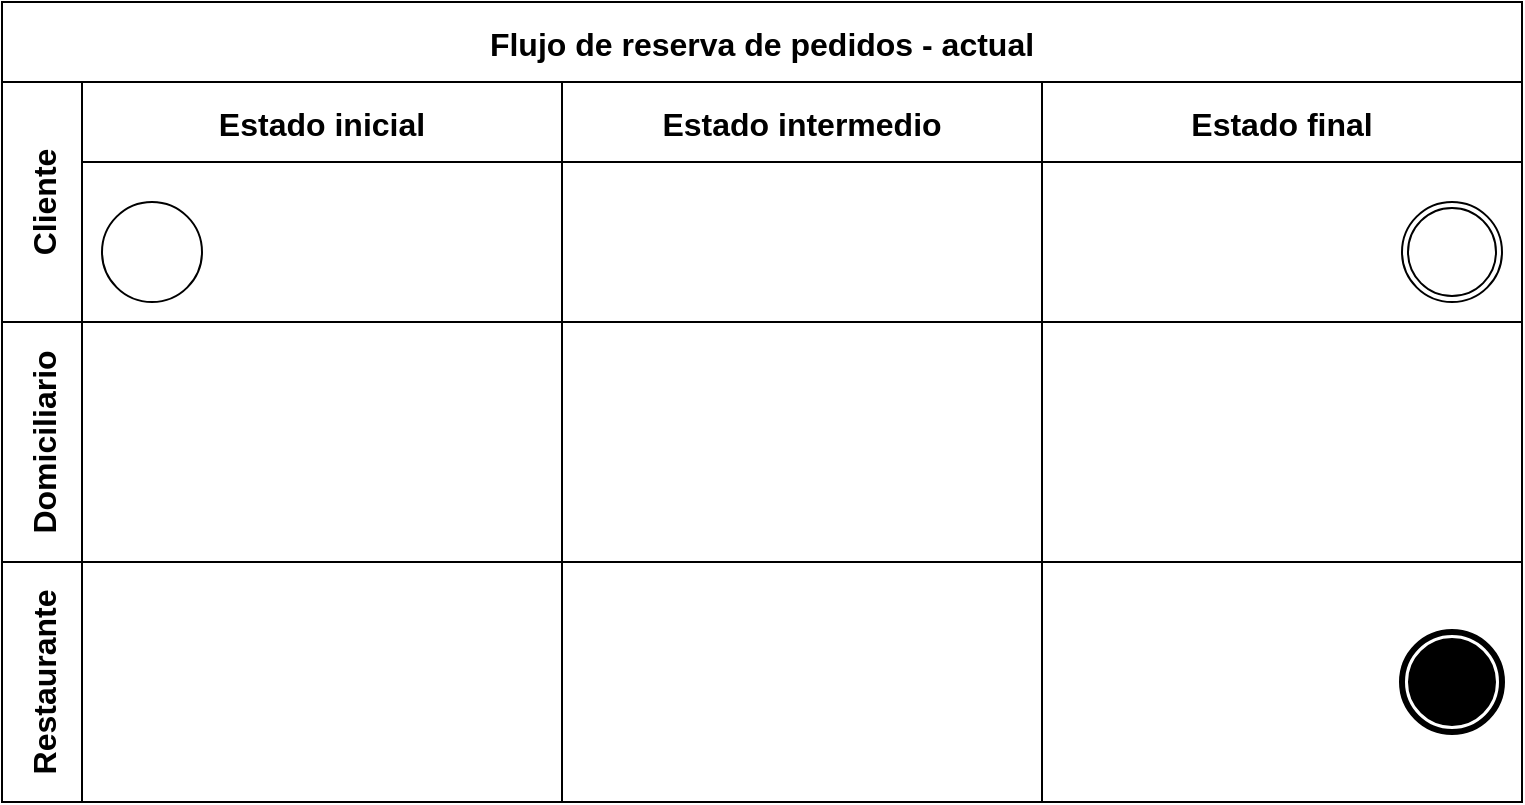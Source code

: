<mxfile version="24.7.6">
  <diagram name="Pedido" id="REKdLIfAXu_koLJIikVS">
    <mxGraphModel dx="1434" dy="772" grid="1" gridSize="10" guides="1" tooltips="1" connect="1" arrows="1" fold="1" page="1" pageScale="1" pageWidth="827" pageHeight="1169" math="0" shadow="0">
      <root>
        <mxCell id="0" />
        <mxCell id="1" parent="0" />
        <mxCell id="0LefhgFXuKDPl-MFg7bo-1" value="Flujo de reserva de pedidos - actual" style="shape=table;childLayout=tableLayout;startSize=40;collapsible=0;recursiveResize=0;expand=0;fontSize=16;fontStyle=1" vertex="1" parent="1">
          <mxGeometry x="40" y="200" width="760" height="400" as="geometry" />
        </mxCell>
        <mxCell id="0LefhgFXuKDPl-MFg7bo-2" value="Cliente" style="shape=tableRow;horizontal=0;swimlaneHead=0;swimlaneBody=0;top=0;left=0;strokeColor=inherit;bottom=0;right=0;dropTarget=0;fontStyle=1;fillColor=none;points=[[0,0.5],[1,0.5]];portConstraint=eastwest;startSize=40;collapsible=0;recursiveResize=0;expand=0;fontSize=16;" vertex="1" parent="0LefhgFXuKDPl-MFg7bo-1">
          <mxGeometry y="40" width="760" height="120" as="geometry" />
        </mxCell>
        <mxCell id="0LefhgFXuKDPl-MFg7bo-3" value="Estado inicial" style="swimlane;swimlaneHead=0;swimlaneBody=0;fontStyle=1;strokeColor=inherit;connectable=0;fillColor=none;startSize=40;collapsible=0;recursiveResize=0;expand=0;fontSize=16;" vertex="1" parent="0LefhgFXuKDPl-MFg7bo-2">
          <mxGeometry x="40" width="240" height="120" as="geometry">
            <mxRectangle width="240" height="120" as="alternateBounds" />
          </mxGeometry>
        </mxCell>
        <mxCell id="0LefhgFXuKDPl-MFg7bo-14" value="" style="points=[[0.145,0.145,0],[0.5,0,0],[0.855,0.145,0],[1,0.5,0],[0.855,0.855,0],[0.5,1,0],[0.145,0.855,0],[0,0.5,0]];shape=mxgraph.bpmn.event;html=1;verticalLabelPosition=bottom;labelBackgroundColor=#ffffff;verticalAlign=top;align=center;perimeter=ellipsePerimeter;outlineConnect=0;aspect=fixed;outline=standard;symbol=general;" vertex="1" parent="0LefhgFXuKDPl-MFg7bo-3">
          <mxGeometry x="10" y="60" width="50" height="50" as="geometry" />
        </mxCell>
        <mxCell id="0LefhgFXuKDPl-MFg7bo-4" value="Estado intermedio" style="swimlane;swimlaneHead=0;swimlaneBody=0;fontStyle=1;strokeColor=inherit;connectable=0;fillColor=none;startSize=40;collapsible=0;recursiveResize=0;expand=0;fontSize=16;" vertex="1" parent="0LefhgFXuKDPl-MFg7bo-2">
          <mxGeometry x="280" width="240" height="120" as="geometry">
            <mxRectangle width="240" height="120" as="alternateBounds" />
          </mxGeometry>
        </mxCell>
        <mxCell id="0LefhgFXuKDPl-MFg7bo-5" value="Estado final" style="swimlane;swimlaneHead=0;swimlaneBody=0;fontStyle=1;strokeColor=inherit;connectable=0;fillColor=none;startSize=40;collapsible=0;recursiveResize=0;expand=0;fontSize=16;" vertex="1" parent="0LefhgFXuKDPl-MFg7bo-2">
          <mxGeometry x="520" width="240" height="120" as="geometry">
            <mxRectangle width="240" height="120" as="alternateBounds" />
          </mxGeometry>
        </mxCell>
        <mxCell id="0LefhgFXuKDPl-MFg7bo-15" value="" style="points=[[0.145,0.145,0],[0.5,0,0],[0.855,0.145,0],[1,0.5,0],[0.855,0.855,0],[0.5,1,0],[0.145,0.855,0],[0,0.5,0]];shape=mxgraph.bpmn.event;html=1;verticalLabelPosition=bottom;labelBackgroundColor=#ffffff;verticalAlign=top;align=center;perimeter=ellipsePerimeter;outlineConnect=0;aspect=fixed;outline=throwing;symbol=general;" vertex="1" parent="0LefhgFXuKDPl-MFg7bo-5">
          <mxGeometry x="180" y="60" width="50" height="50" as="geometry" />
        </mxCell>
        <mxCell id="0LefhgFXuKDPl-MFg7bo-6" value="Domiciliario" style="shape=tableRow;horizontal=0;swimlaneHead=0;swimlaneBody=0;top=0;left=0;strokeColor=inherit;bottom=0;right=0;dropTarget=0;fontStyle=1;fillColor=none;points=[[0,0.5],[1,0.5]];portConstraint=eastwest;startSize=40;collapsible=0;recursiveResize=0;expand=0;fontSize=16;" vertex="1" parent="0LefhgFXuKDPl-MFg7bo-1">
          <mxGeometry y="160" width="760" height="120" as="geometry" />
        </mxCell>
        <mxCell id="0LefhgFXuKDPl-MFg7bo-7" value="" style="swimlane;swimlaneHead=0;swimlaneBody=0;fontStyle=1;connectable=0;strokeColor=inherit;fillColor=none;startSize=0;collapsible=0;recursiveResize=0;expand=0;fontSize=16;" vertex="1" parent="0LefhgFXuKDPl-MFg7bo-6">
          <mxGeometry x="40" width="240" height="120" as="geometry">
            <mxRectangle width="240" height="120" as="alternateBounds" />
          </mxGeometry>
        </mxCell>
        <mxCell id="0LefhgFXuKDPl-MFg7bo-8" value="" style="swimlane;swimlaneHead=0;swimlaneBody=0;fontStyle=1;connectable=0;strokeColor=inherit;fillColor=none;startSize=0;collapsible=0;recursiveResize=0;expand=0;fontSize=16;" vertex="1" parent="0LefhgFXuKDPl-MFg7bo-6">
          <mxGeometry x="280" width="240" height="120" as="geometry">
            <mxRectangle width="240" height="120" as="alternateBounds" />
          </mxGeometry>
        </mxCell>
        <mxCell id="0LefhgFXuKDPl-MFg7bo-9" value="" style="swimlane;swimlaneHead=0;swimlaneBody=0;fontStyle=1;connectable=0;strokeColor=inherit;fillColor=none;startSize=0;collapsible=0;recursiveResize=0;expand=0;fontSize=16;" vertex="1" parent="0LefhgFXuKDPl-MFg7bo-6">
          <mxGeometry x="520" width="240" height="120" as="geometry">
            <mxRectangle width="240" height="120" as="alternateBounds" />
          </mxGeometry>
        </mxCell>
        <mxCell id="0LefhgFXuKDPl-MFg7bo-10" value="Restaurante" style="shape=tableRow;horizontal=0;swimlaneHead=0;swimlaneBody=0;top=0;left=0;strokeColor=inherit;bottom=0;right=0;dropTarget=0;fontStyle=1;fillColor=none;points=[[0,0.5],[1,0.5]];portConstraint=eastwest;startSize=40;collapsible=0;recursiveResize=0;expand=0;fontSize=16;" vertex="1" parent="0LefhgFXuKDPl-MFg7bo-1">
          <mxGeometry y="280" width="760" height="120" as="geometry" />
        </mxCell>
        <mxCell id="0LefhgFXuKDPl-MFg7bo-11" value="" style="swimlane;swimlaneHead=0;swimlaneBody=0;fontStyle=1;connectable=0;strokeColor=inherit;fillColor=none;startSize=0;collapsible=0;recursiveResize=0;expand=0;fontSize=16;" vertex="1" parent="0LefhgFXuKDPl-MFg7bo-10">
          <mxGeometry x="40" width="240" height="120" as="geometry">
            <mxRectangle width="240" height="120" as="alternateBounds" />
          </mxGeometry>
        </mxCell>
        <mxCell id="0LefhgFXuKDPl-MFg7bo-12" value="" style="swimlane;swimlaneHead=0;swimlaneBody=0;fontStyle=1;connectable=0;strokeColor=inherit;fillColor=none;startSize=0;collapsible=0;recursiveResize=0;expand=0;fontSize=16;" vertex="1" parent="0LefhgFXuKDPl-MFg7bo-10">
          <mxGeometry x="280" width="240" height="120" as="geometry">
            <mxRectangle width="240" height="120" as="alternateBounds" />
          </mxGeometry>
        </mxCell>
        <mxCell id="0LefhgFXuKDPl-MFg7bo-13" value="" style="swimlane;swimlaneHead=0;swimlaneBody=0;fontStyle=1;connectable=0;strokeColor=inherit;fillColor=none;startSize=0;collapsible=0;recursiveResize=0;expand=0;fontSize=16;" vertex="1" parent="0LefhgFXuKDPl-MFg7bo-10">
          <mxGeometry x="520" width="240" height="120" as="geometry">
            <mxRectangle width="240" height="120" as="alternateBounds" />
          </mxGeometry>
        </mxCell>
        <mxCell id="0LefhgFXuKDPl-MFg7bo-17" value="" style="points=[[0.145,0.145,0],[0.5,0,0],[0.855,0.145,0],[1,0.5,0],[0.855,0.855,0],[0.5,1,0],[0.145,0.855,0],[0,0.5,0]];shape=mxgraph.bpmn.event;html=1;verticalLabelPosition=bottom;labelBackgroundColor=#ffffff;verticalAlign=top;align=center;perimeter=ellipsePerimeter;outlineConnect=0;aspect=fixed;outline=end;symbol=terminate;" vertex="1" parent="0LefhgFXuKDPl-MFg7bo-13">
          <mxGeometry x="180" y="35" width="50" height="50" as="geometry" />
        </mxCell>
      </root>
    </mxGraphModel>
  </diagram>
</mxfile>
